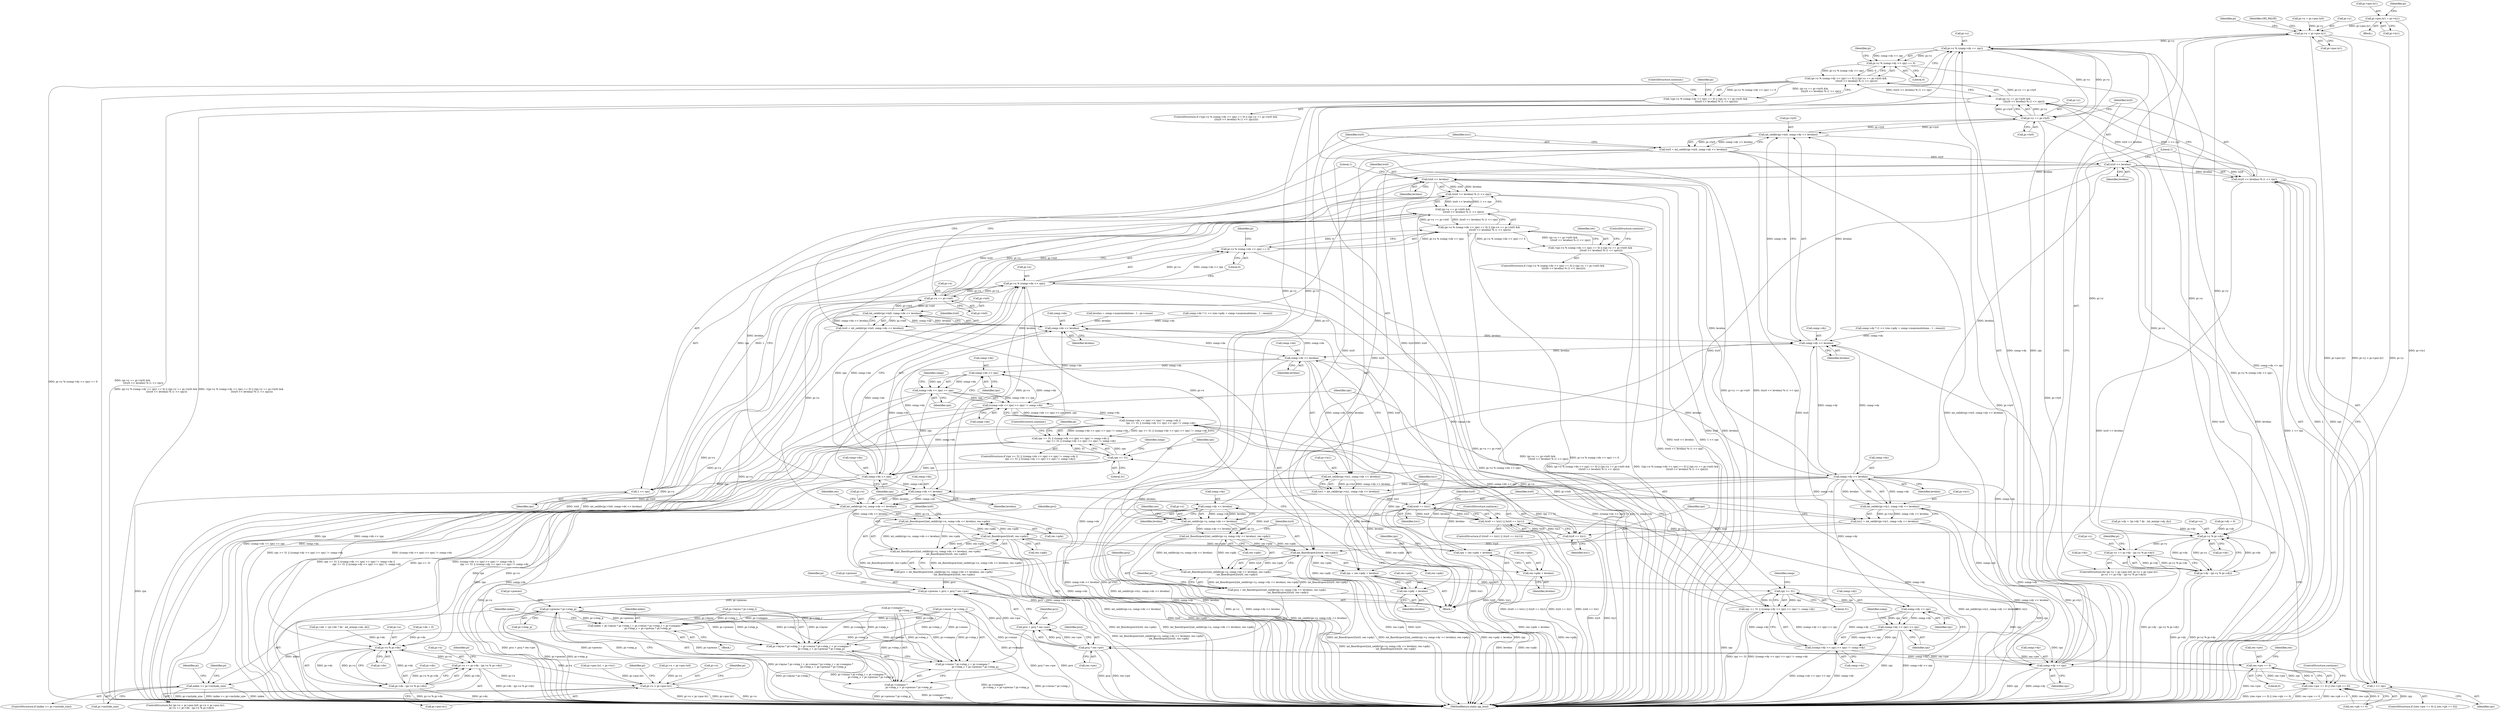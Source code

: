 digraph "0_openjpeg_c277159986c80142180fbe5efb256bbf3bdf3edc_1@pointer" {
"1000287" [label="(Call,pi->poc.ty1 = pi->ty1)"];
"1000315" [label="(Call,pi->y < pi->poc.ty1)"];
"1000332" [label="(Call,pi->y % pi->dy)"];
"1000324" [label="(Call,pi->y += pi->dy - (pi->y % pi->dy))"];
"1000328" [label="(Call,pi->dy - (pi->y % pi->dy))"];
"1000563" [label="(Call,pi->y % (comp->dy << rpy))"];
"1000562" [label="(Call,pi->y % (comp->dy << rpy) == 0)"];
"1000561" [label="(Call,(pi->y % (comp->dy << rpy) == 0) || ((pi->y == pi->ty0) &&\n                            ((try0 << levelno) % (1 << rpy))))"];
"1000560" [label="(Call,!((pi->y % (comp->dy << rpy) == 0) || ((pi->y == pi->ty0) &&\n                            ((try0 << levelno) % (1 << rpy)))))"];
"1000574" [label="(Call,pi->y == pi->ty0)"];
"1000480" [label="(Call,int_ceildiv(pi->ty0, comp->dy << levelno))"];
"1000478" [label="(Call,try0 = int_ceildiv(pi->ty0, comp->dy << levelno))"];
"1000582" [label="(Call,try0 << levelno)"];
"1000581" [label="(Call,(try0 << levelno) % (1 << rpy))"];
"1000573" [label="(Call,(pi->y == pi->ty0) &&\n                            ((try0 << levelno) % (1 << rpy)))"];
"1000613" [label="(Call,trx0 << levelno)"];
"1000612" [label="(Call,(trx0 << levelno) % (1 << rpx))"];
"1000604" [label="(Call,(pi->x == pi->tx0) &&\n                            ((trx0 << levelno) % (1 << rpx)))"];
"1000592" [label="(Call,(pi->x % (comp->dx << rpx) == 0) || ((pi->x == pi->tx0) &&\n                            ((trx0 << levelno) % (1 << rpx))))"];
"1000591" [label="(Call,!((pi->x % (comp->dx << rpx) == 0) || ((pi->x == pi->tx0) &&\n                            ((trx0 << levelno) % (1 << rpx)))))"];
"1000637" [label="(Call,trx0 == trx1)"];
"1000636" [label="(Call,(trx0 == trx1) || (try0 == try1))"];
"1000661" [label="(Call,int_floordivpow2(trx0, res->pdx))"];
"1000511" [label="(Call,rpx = res->pdx + levelno)"];
"1000527" [label="(Call,rpx >= 31)"];
"1000526" [label="(Call,rpx >= 31 || ((comp->dx << rpx) >> rpx) != comp->dx ||\n                            rpy >= 31 || ((comp->dy << rpy) >> rpy) != comp->dy)"];
"1000533" [label="(Call,comp->dx << rpx)"];
"1000532" [label="(Call,(comp->dx << rpx) >> rpx)"];
"1000531" [label="(Call,((comp->dx << rpx) >> rpx) != comp->dx)"];
"1000473" [label="(Call,comp->dx << levelno)"];
"1000469" [label="(Call,int_ceildiv(pi->tx0, comp->dx << levelno))"];
"1000467" [label="(Call,trx0 = int_ceildiv(pi->tx0, comp->dx << levelno))"];
"1000605" [label="(Call,pi->x == pi->tx0)"];
"1000367" [label="(Call,pi->x % pi->dx)"];
"1000359" [label="(Call,pi->x += pi->dx - (pi->x % pi->dx))"];
"1000350" [label="(Call,pi->x < pi->poc.tx1)"];
"1000594" [label="(Call,pi->x % (comp->dx << rpx))"];
"1000593" [label="(Call,pi->x % (comp->dx << rpx) == 0)"];
"1000649" [label="(Call,int_ceildiv(pi->x, comp->dx << levelno))"];
"1000648" [label="(Call,int_floordivpow2(int_ceildiv(pi->x, comp->dx << levelno), res->pdx))"];
"1000647" [label="(Call,int_floordivpow2(int_ceildiv(pi->x, comp->dx << levelno), res->pdx)\n                           - int_floordivpow2(trx0, res->pdx))"];
"1000645" [label="(Call,prci = int_floordivpow2(int_ceildiv(pi->x, comp->dx << levelno), res->pdx)\n                           - int_floordivpow2(trx0, res->pdx))"];
"1000687" [label="(Call,pi->precno = prci + prcj * res->pw)"];
"1000748" [label="(Call,pi->precno * pi->step_p)"];
"1000722" [label="(Call,index = pi->layno * pi->step_l + pi->resno * pi->step_r + pi->compno *\n                                 pi->step_c + pi->precno * pi->step_p)"];
"1000756" [label="(Call,index >= pi->include_size)"];
"1000724" [label="(Call,pi->layno * pi->step_l + pi->resno * pi->step_r + pi->compno *\n                                 pi->step_c + pi->precno * pi->step_p)"];
"1000732" [label="(Call,pi->resno * pi->step_r + pi->compno *\n                                 pi->step_c + pi->precno * pi->step_p)"];
"1000740" [label="(Call,pi->compno *\n                                 pi->step_c + pi->precno * pi->step_p)"];
"1000691" [label="(Call,prci + prcj * res->pw)"];
"1000363" [label="(Call,pi->dx - (pi->x % pi->dx))"];
"1000484" [label="(Call,comp->dy << levelno)"];
"1000495" [label="(Call,comp->dx << levelno)"];
"1000491" [label="(Call,int_ceildiv(pi->tx1, comp->dx << levelno))"];
"1000489" [label="(Call,trx1 = int_ceildiv(pi->tx1, comp->dx << levelno))"];
"1000506" [label="(Call,comp->dy << levelno)"];
"1000502" [label="(Call,int_ceildiv(pi->ty1, comp->dy << levelno))"];
"1000500" [label="(Call,try1 = int_ceildiv(pi->ty1, comp->dy << levelno))"];
"1000640" [label="(Call,try0 == try1)"];
"1000682" [label="(Call,int_floordivpow2(try0, res->pdy))"];
"1000518" [label="(Call,rpy = res->pdy + levelno)"];
"1000543" [label="(Call,rpy >= 31)"];
"1000542" [label="(Call,rpy >= 31 || ((comp->dy << rpy) >> rpy) != comp->dy)"];
"1000530" [label="(Call,((comp->dx << rpx) >> rpx) != comp->dx ||\n                            rpy >= 31 || ((comp->dy << rpy) >> rpy) != comp->dy)"];
"1000548" [label="(Call,comp->dy << rpy)"];
"1000547" [label="(Call,(comp->dy << rpy) >> rpy)"];
"1000546" [label="(Call,((comp->dy << rpy) >> rpy) != comp->dy)"];
"1000567" [label="(Call,comp->dy << rpy)"];
"1000585" [label="(Call,1 << rpy)"];
"1000674" [label="(Call,comp->dy << levelno)"];
"1000670" [label="(Call,int_ceildiv(pi->y, comp->dy << levelno))"];
"1000669" [label="(Call,int_floordivpow2(int_ceildiv(pi->y, comp->dy << levelno), res->pdy))"];
"1000668" [label="(Call,int_floordivpow2(int_ceildiv(pi->y, comp->dy << levelno), res->pdy)\n                           - int_floordivpow2(try0, res->pdy))"];
"1000666" [label="(Call,prcj = int_floordivpow2(int_ceildiv(pi->y, comp->dy << levelno), res->pdy)\n                           - int_floordivpow2(try0, res->pdy))"];
"1000693" [label="(Call,prcj * res->pw)"];
"1000623" [label="(Call,res->pw == 0)"];
"1000622" [label="(Call,(res->pw == 0) || (res->ph == 0))"];
"1000520" [label="(Call,res->pdy + levelno)"];
"1000513" [label="(Call,res->pdx + levelno)"];
"1000653" [label="(Call,comp->dx << levelno)"];
"1000598" [label="(Call,comp->dx << rpx)"];
"1000616" [label="(Call,1 << rpx)"];
"1000490" [label="(Identifier,trx1)"];
"1000648" [label="(Call,int_floordivpow2(int_ceildiv(pi->x, comp->dx << levelno), res->pdx))"];
"1000506" [label="(Call,comp->dy << levelno)"];
"1000143" [label="(Call,pi->dx = 0)"];
"1000625" [label="(Identifier,res)"];
"1000350" [label="(Call,pi->x < pi->poc.tx1)"];
"1000755" [label="(ControlStructure,if (index >= pi->include_size))"];
"1000491" [label="(Call,int_ceildiv(pi->tx1, comp->dx << levelno))"];
"1000587" [label="(Identifier,rpy)"];
"1000305" [label="(ControlStructure,for (pi->y = pi->poc.ty0; pi->y < pi->poc.ty1;\n            pi->y += pi->dy - (pi->y % pi->dy)))"];
"1000507" [label="(Call,comp->dy)"];
"1000623" [label="(Call,res->pw == 0)"];
"1000642" [label="(Identifier,try1)"];
"1000603" [label="(Literal,0)"];
"1000670" [label="(Call,int_ceildiv(pi->y, comp->dy << levelno))"];
"1000613" [label="(Call,trx0 << levelno)"];
"1000576" [label="(Identifier,pi)"];
"1000233" [label="(Call,pi->dx = !pi->dx ? dx : int_min(pi->dx, dx))"];
"1000692" [label="(Identifier,prci)"];
"1000552" [label="(Identifier,rpy)"];
"1000542" [label="(Call,rpy >= 31 || ((comp->dy << rpy) >> rpy) != comp->dy)"];
"1000589" [label="(ControlStructure,continue;)"];
"1000787" [label="(MethodReturn,static opj_bool)"];
"1000368" [label="(Call,pi->x)"];
"1000532" [label="(Call,(comp->dx << rpx) >> rpx)"];
"1000752" [label="(Call,pi->step_p)"];
"1000527" [label="(Call,rpx >= 31)"];
"1000585" [label="(Call,1 << rpy)"];
"1000514" [label="(Call,res->pdx)"];
"1000620" [label="(ControlStructure,continue;)"];
"1000473" [label="(Call,comp->dx << levelno)"];
"1000680" [label="(Identifier,res)"];
"1000511" [label="(Call,rpx = res->pdx + levelno)"];
"1000571" [label="(Identifier,rpy)"];
"1000763" [label="(Identifier,pi)"];
"1000612" [label="(Call,(trx0 << levelno) % (1 << rpx))"];
"1000197" [label="(Call,comp->dx * (1 << (res->pdx + comp->numresolutions - 1 - resno)))"];
"1000567" [label="(Call,comp->dy << rpy)"];
"1000538" [label="(Identifier,rpx)"];
"1000500" [label="(Call,try1 = int_ceildiv(pi->ty1, comp->dy << levelno))"];
"1000636" [label="(Call,(trx0 == trx1) || (try0 == try1))"];
"1000678" [label="(Identifier,levelno)"];
"1000531" [label="(Call,((comp->dx << rpx) >> rpx) != comp->dx)"];
"1000481" [label="(Call,pi->ty0)"];
"1000689" [label="(Identifier,pi)"];
"1000336" [label="(Call,pi->dy)"];
"1000288" [label="(Call,pi->poc.ty1)"];
"1000495" [label="(Call,comp->dx << levelno)"];
"1000343" [label="(Identifier,pi)"];
"1000351" [label="(Call,pi->x)"];
"1000663" [label="(Call,res->pdx)"];
"1000604" [label="(Call,(pi->x == pi->tx0) &&\n                            ((trx0 << levelno) % (1 << rpx)))"];
"1000683" [label="(Identifier,try0)"];
"1000688" [label="(Call,pi->precno)"];
"1000659" [label="(Identifier,res)"];
"1000325" [label="(Call,pi->y)"];
"1000622" [label="(Call,(res->pw == 0) || (res->ph == 0))"];
"1000326" [label="(Identifier,pi)"];
"1000296" [label="(Call,pi->poc.tx1 = pi->tx1)"];
"1000543" [label="(Call,rpy >= 31)"];
"1000724" [label="(Call,pi->layno * pi->step_l + pi->resno * pi->step_r + pi->compno *\n                                 pi->step_c + pi->precno * pi->step_p)"];
"1000545" [label="(Literal,31)"];
"1000695" [label="(Call,res->pw)"];
"1000333" [label="(Call,pi->y)"];
"1000617" [label="(Literal,1)"];
"1000771" [label="(Identifier,pi)"];
"1000548" [label="(Call,comp->dy << rpy)"];
"1000640" [label="(Call,try0 == try1)"];
"1000646" [label="(Identifier,prci)"];
"1000586" [label="(Literal,1)"];
"1000559" [label="(ControlStructure,if (!((pi->y % (comp->dy << rpy) == 0) || ((pi->y == pi->ty0) &&\n                            ((try0 << levelno) % (1 << rpy))))))"];
"1000662" [label="(Identifier,trx0)"];
"1000534" [label="(Call,comp->dx)"];
"1000360" [label="(Call,pi->x)"];
"1000740" [label="(Call,pi->compno *\n                                 pi->step_c + pi->precno * pi->step_p)"];
"1000364" [label="(Call,pi->dx)"];
"1000614" [label="(Identifier,trx0)"];
"1000488" [label="(Identifier,levelno)"];
"1000524" [label="(Identifier,levelno)"];
"1000584" [label="(Identifier,levelno)"];
"1000521" [label="(Call,res->pdy)"];
"1000621" [label="(ControlStructure,if ((res->pw == 0) || (res->ph == 0)))"];
"1000653" [label="(Call,comp->dx << levelno)"];
"1000555" [label="(Identifier,comp)"];
"1000352" [label="(Identifier,pi)"];
"1000560" [label="(Call,!((pi->y % (comp->dy << rpy) == 0) || ((pi->y == pi->ty0) &&\n                            ((try0 << levelno) % (1 << rpy)))))"];
"1000340" [label="(ControlStructure,for (pi->x = pi->poc.tx0; pi->x < pi->poc.tx1;\n                pi->x += pi->dx - (pi->x % pi->dx)))"];
"1000317" [label="(Identifier,pi)"];
"1000649" [label="(Call,int_ceildiv(pi->x, comp->dx << levelno))"];
"1000575" [label="(Call,pi->y)"];
"1000582" [label="(Call,try0 << levelno)"];
"1000572" [label="(Literal,0)"];
"1000732" [label="(Call,pi->resno * pi->step_r + pi->compno *\n                                 pi->step_c + pi->precno * pi->step_p)"];
"1000624" [label="(Call,res->pw)"];
"1000609" [label="(Call,pi->tx0)"];
"1000668" [label="(Call,int_floordivpow2(int_ceildiv(pi->y, comp->dy << levelno), res->pdy)\n                           - int_floordivpow2(try0, res->pdy))"];
"1000533" [label="(Call,comp->dx << rpx)"];
"1000661" [label="(Call,int_floordivpow2(trx0, res->pdx))"];
"1000647" [label="(Call,int_floordivpow2(int_ceildiv(pi->x, comp->dx << levelno), res->pdx)\n                           - int_floordivpow2(trx0, res->pdx))"];
"1000553" [label="(Identifier,rpy)"];
"1000539" [label="(Call,comp->dx)"];
"1000722" [label="(Call,index = pi->layno * pi->step_l + pi->resno * pi->step_r + pi->compno *\n                                 pi->step_c + pi->precno * pi->step_p)"];
"1000684" [label="(Call,res->pdy)"];
"1000332" [label="(Call,pi->y % pi->dy)"];
"1000550" [label="(Identifier,comp)"];
"1000513" [label="(Call,res->pdx + levelno)"];
"1000546" [label="(Call,((comp->dy << rpy) >> rpy) != comp->dy)"];
"1000324" [label="(Call,pi->y += pi->dy - (pi->y % pi->dy))"];
"1000590" [label="(ControlStructure,if (!((pi->x % (comp->dx << rpx) == 0) || ((pi->x == pi->tx0) &&\n                            ((trx0 << levelno) % (1 << rpx))))))"];
"1000501" [label="(Identifier,try1)"];
"1000679" [label="(Call,res->pdy)"];
"1000148" [label="(Call,pi->dy = 0)"];
"1000502" [label="(Call,int_ceildiv(pi->ty1, comp->dy << levelno))"];
"1000691" [label="(Call,prci + prcj * res->pw)"];
"1000547" [label="(Call,(comp->dy << rpy) >> rpy)"];
"1000674" [label="(Call,comp->dy << levelno)"];
"1000682" [label="(Call,int_floordivpow2(try0, res->pdy))"];
"1000733" [label="(Call,pi->resno * pi->step_r)"];
"1000499" [label="(Identifier,levelno)"];
"1000540" [label="(Identifier,comp)"];
"1000574" [label="(Call,pi->y == pi->ty0)"];
"1000371" [label="(Call,pi->dx)"];
"1000687" [label="(Call,pi->precno = prci + prcj * res->pw)"];
"1000479" [label="(Identifier,try0)"];
"1000599" [label="(Call,comp->dx)"];
"1000480" [label="(Call,int_ceildiv(pi->ty0, comp->dy << levelno))"];
"1000469" [label="(Call,int_ceildiv(pi->tx0, comp->dx << levelno))"];
"1000657" [label="(Identifier,levelno)"];
"1000518" [label="(Call,rpy = res->pdy + levelno)"];
"1000562" [label="(Call,pi->y % (comp->dy << rpy) == 0)"];
"1000530" [label="(Call,((comp->dx << rpx) >> rpx) != comp->dx ||\n                            rpy >= 31 || ((comp->dy << rpy) >> rpy) != comp->dy)"];
"1000758" [label="(Call,pi->include_size)"];
"1000492" [label="(Call,pi->tx1)"];
"1000669" [label="(Call,int_floordivpow2(int_ceildiv(pi->y, comp->dy << levelno), res->pdy))"];
"1000526" [label="(Call,rpx >= 31 || ((comp->dx << rpx) >> rpx) != comp->dx ||\n                            rpy >= 31 || ((comp->dy << rpy) >> rpy) != comp->dy)"];
"1000484" [label="(Call,comp->dy << levelno)"];
"1000786" [label="(Identifier,OPJ_FALSE)"];
"1000607" [label="(Identifier,pi)"];
"1000248" [label="(Call,pi->dy = !pi->dy ? dy : int_min(pi->dy, dy))"];
"1000701" [label="(Identifier,pi)"];
"1000378" [label="(Identifier,pi)"];
"1000474" [label="(Call,comp->dx)"];
"1000671" [label="(Call,pi->y)"];
"1000615" [label="(Identifier,levelno)"];
"1000554" [label="(Call,comp->dy)"];
"1000468" [label="(Identifier,trx0)"];
"1000519" [label="(Identifier,rpy)"];
"1000564" [label="(Call,pi->y)"];
"1000287" [label="(Call,pi->poc.ty1 = pi->ty1)"];
"1000436" [label="(Block,)"];
"1000602" [label="(Identifier,rpx)"];
"1000694" [label="(Identifier,prcj)"];
"1000594" [label="(Call,pi->x % (comp->dx << rpx))"];
"1000645" [label="(Call,prci = int_floordivpow2(int_ceildiv(pi->x, comp->dx << levelno), res->pdx)\n                           - int_floordivpow2(trx0, res->pdx))"];
"1000328" [label="(Call,pi->dy - (pi->y % pi->dy))"];
"1000667" [label="(Identifier,prcj)"];
"1000634" [label="(ControlStructure,continue;)"];
"1000573" [label="(Call,(pi->y == pi->ty0) &&\n                            ((try0 << levelno) % (1 << rpy)))"];
"1000467" [label="(Call,trx0 = int_ceildiv(pi->tx0, comp->dx << levelno))"];
"1000520" [label="(Call,res->pdy + levelno)"];
"1000456" [label="(Call,levelno = comp->numresolutions - 1 - pi->resno)"];
"1000583" [label="(Identifier,try0)"];
"1000293" [label="(Call,pi->ty1)"];
"1000544" [label="(Identifier,rpy)"];
"1000581" [label="(Call,(try0 << levelno) % (1 << rpy))"];
"1000341" [label="(Call,pi->x = pi->poc.tx0)"];
"1000644" [label="(ControlStructure,continue;)"];
"1000635" [label="(ControlStructure,if ((trx0 == trx1) || (try0 == try1)))"];
"1000605" [label="(Call,pi->x == pi->tx0)"];
"1000654" [label="(Call,comp->dx)"];
"1000528" [label="(Identifier,rpx)"];
"1000641" [label="(Identifier,try0)"];
"1000591" [label="(Call,!((pi->x % (comp->dx << rpx) == 0) || ((pi->x == pi->tx0) &&\n                            ((trx0 << levelno) % (1 << rpx)))))"];
"1000565" [label="(Identifier,pi)"];
"1000598" [label="(Call,comp->dx << rpx)"];
"1000741" [label="(Call,pi->compno *\n                                 pi->step_c)"];
"1000618" [label="(Identifier,rpx)"];
"1000630" [label="(Identifier,res)"];
"1000529" [label="(Literal,31)"];
"1000723" [label="(Identifier,index)"];
"1000512" [label="(Identifier,rpx)"];
"1000627" [label="(Literal,0)"];
"1000666" [label="(Call,prcj = int_floordivpow2(int_ceildiv(pi->y, comp->dy << levelno), res->pdy)\n                           - int_floordivpow2(try0, res->pdy))"];
"1000503" [label="(Call,pi->ty1)"];
"1000367" [label="(Call,pi->x % pi->dx)"];
"1000315" [label="(Call,pi->y < pi->poc.ty1)"];
"1000216" [label="(Call,comp->dy * (1 << (res->pdy + comp->numresolutions - 1 - resno)))"];
"1000558" [label="(ControlStructure,continue;)"];
"1000693" [label="(Call,prcj * res->pw)"];
"1000549" [label="(Call,comp->dy)"];
"1000616" [label="(Call,1 << rpx)"];
"1000606" [label="(Call,pi->x)"];
"1000596" [label="(Identifier,pi)"];
"1000637" [label="(Call,trx0 == trx1)"];
"1000595" [label="(Call,pi->x)"];
"1000675" [label="(Call,comp->dy)"];
"1000478" [label="(Call,try0 = int_ceildiv(pi->ty0, comp->dy << levelno))"];
"1000489" [label="(Call,trx1 = int_ceildiv(pi->tx1, comp->dx << levelno))"];
"1000537" [label="(Identifier,rpx)"];
"1000517" [label="(Identifier,levelno)"];
"1000319" [label="(Call,pi->poc.ty1)"];
"1000568" [label="(Call,comp->dy)"];
"1000363" [label="(Call,pi->dx - (pi->x % pi->dx))"];
"1000477" [label="(Identifier,levelno)"];
"1000485" [label="(Call,comp->dy)"];
"1000535" [label="(Identifier,comp)"];
"1000721" [label="(Block,)"];
"1000578" [label="(Call,pi->ty0)"];
"1000592" [label="(Call,(pi->x % (comp->dx << rpx) == 0) || ((pi->x == pi->tx0) &&\n                            ((trx0 << levelno) % (1 << rpx))))"];
"1000510" [label="(Identifier,levelno)"];
"1000749" [label="(Call,pi->precno)"];
"1000628" [label="(Call,res->ph == 0)"];
"1000496" [label="(Call,comp->dx)"];
"1000756" [label="(Call,index >= pi->include_size)"];
"1000299" [label="(Identifier,pi)"];
"1000470" [label="(Call,pi->tx0)"];
"1000561" [label="(Call,(pi->y % (comp->dy << rpy) == 0) || ((pi->y == pi->ty0) &&\n                            ((try0 << levelno) % (1 << rpy))))"];
"1000593" [label="(Call,pi->x % (comp->dx << rpx) == 0)"];
"1000563" [label="(Call,pi->y % (comp->dy << rpy))"];
"1000306" [label="(Call,pi->y = pi->poc.ty0)"];
"1000639" [label="(Identifier,trx1)"];
"1000650" [label="(Call,pi->x)"];
"1000725" [label="(Call,pi->layno * pi->step_l)"];
"1000329" [label="(Call,pi->dy)"];
"1000658" [label="(Call,res->pdx)"];
"1000638" [label="(Identifier,trx0)"];
"1000268" [label="(Block,)"];
"1000525" [label="(ControlStructure,if (rpx >= 31 || ((comp->dx << rpx) >> rpx) != comp->dx ||\n                            rpy >= 31 || ((comp->dy << rpy) >> rpy) != comp->dy))"];
"1000316" [label="(Call,pi->y)"];
"1000354" [label="(Call,pi->poc.tx1)"];
"1000757" [label="(Identifier,index)"];
"1000359" [label="(Call,pi->x += pi->dx - (pi->x % pi->dx))"];
"1000748" [label="(Call,pi->precno * pi->step_p)"];
"1000287" -> "1000268"  [label="AST: "];
"1000287" -> "1000293"  [label="CFG: "];
"1000288" -> "1000287"  [label="AST: "];
"1000293" -> "1000287"  [label="AST: "];
"1000299" -> "1000287"  [label="CFG: "];
"1000287" -> "1000787"  [label="DDG: pi->ty1"];
"1000287" -> "1000315"  [label="DDG: pi->poc.ty1"];
"1000315" -> "1000305"  [label="AST: "];
"1000315" -> "1000319"  [label="CFG: "];
"1000316" -> "1000315"  [label="AST: "];
"1000319" -> "1000315"  [label="AST: "];
"1000343" -> "1000315"  [label="CFG: "];
"1000786" -> "1000315"  [label="CFG: "];
"1000315" -> "1000787"  [label="DDG: pi->y < pi->poc.ty1"];
"1000315" -> "1000787"  [label="DDG: pi->y"];
"1000315" -> "1000787"  [label="DDG: pi->poc.ty1"];
"1000306" -> "1000315"  [label="DDG: pi->y"];
"1000324" -> "1000315"  [label="DDG: pi->y"];
"1000315" -> "1000332"  [label="DDG: pi->y"];
"1000315" -> "1000563"  [label="DDG: pi->y"];
"1000332" -> "1000328"  [label="AST: "];
"1000332" -> "1000336"  [label="CFG: "];
"1000333" -> "1000332"  [label="AST: "];
"1000336" -> "1000332"  [label="AST: "];
"1000328" -> "1000332"  [label="CFG: "];
"1000332" -> "1000324"  [label="DDG: pi->y"];
"1000332" -> "1000328"  [label="DDG: pi->dy"];
"1000332" -> "1000328"  [label="DDG: pi->y"];
"1000574" -> "1000332"  [label="DDG: pi->y"];
"1000670" -> "1000332"  [label="DDG: pi->y"];
"1000563" -> "1000332"  [label="DDG: pi->y"];
"1000148" -> "1000332"  [label="DDG: pi->dy"];
"1000328" -> "1000332"  [label="DDG: pi->dy"];
"1000248" -> "1000332"  [label="DDG: pi->dy"];
"1000324" -> "1000305"  [label="AST: "];
"1000324" -> "1000328"  [label="CFG: "];
"1000325" -> "1000324"  [label="AST: "];
"1000328" -> "1000324"  [label="AST: "];
"1000317" -> "1000324"  [label="CFG: "];
"1000324" -> "1000787"  [label="DDG: pi->dy - (pi->y % pi->dy)"];
"1000328" -> "1000324"  [label="DDG: pi->dy"];
"1000328" -> "1000324"  [label="DDG: pi->y % pi->dy"];
"1000329" -> "1000328"  [label="AST: "];
"1000328" -> "1000787"  [label="DDG: pi->y % pi->dy"];
"1000328" -> "1000787"  [label="DDG: pi->dy"];
"1000563" -> "1000562"  [label="AST: "];
"1000563" -> "1000567"  [label="CFG: "];
"1000564" -> "1000563"  [label="AST: "];
"1000567" -> "1000563"  [label="AST: "];
"1000572" -> "1000563"  [label="CFG: "];
"1000563" -> "1000787"  [label="DDG: comp->dy << rpy"];
"1000563" -> "1000562"  [label="DDG: pi->y"];
"1000563" -> "1000562"  [label="DDG: comp->dy << rpy"];
"1000574" -> "1000563"  [label="DDG: pi->y"];
"1000670" -> "1000563"  [label="DDG: pi->y"];
"1000567" -> "1000563"  [label="DDG: comp->dy"];
"1000567" -> "1000563"  [label="DDG: rpy"];
"1000563" -> "1000574"  [label="DDG: pi->y"];
"1000563" -> "1000670"  [label="DDG: pi->y"];
"1000562" -> "1000561"  [label="AST: "];
"1000562" -> "1000572"  [label="CFG: "];
"1000572" -> "1000562"  [label="AST: "];
"1000576" -> "1000562"  [label="CFG: "];
"1000561" -> "1000562"  [label="CFG: "];
"1000562" -> "1000787"  [label="DDG: pi->y % (comp->dy << rpy)"];
"1000562" -> "1000561"  [label="DDG: pi->y % (comp->dy << rpy)"];
"1000562" -> "1000561"  [label="DDG: 0"];
"1000561" -> "1000560"  [label="AST: "];
"1000561" -> "1000573"  [label="CFG: "];
"1000573" -> "1000561"  [label="AST: "];
"1000560" -> "1000561"  [label="CFG: "];
"1000561" -> "1000787"  [label="DDG: pi->y % (comp->dy << rpy) == 0"];
"1000561" -> "1000787"  [label="DDG: (pi->y == pi->ty0) &&\n                            ((try0 << levelno) % (1 << rpy))"];
"1000561" -> "1000560"  [label="DDG: pi->y % (comp->dy << rpy) == 0"];
"1000561" -> "1000560"  [label="DDG: (pi->y == pi->ty0) &&\n                            ((try0 << levelno) % (1 << rpy))"];
"1000573" -> "1000561"  [label="DDG: pi->y == pi->ty0"];
"1000573" -> "1000561"  [label="DDG: (try0 << levelno) % (1 << rpy)"];
"1000560" -> "1000559"  [label="AST: "];
"1000589" -> "1000560"  [label="CFG: "];
"1000596" -> "1000560"  [label="CFG: "];
"1000560" -> "1000787"  [label="DDG: !((pi->y % (comp->dy << rpy) == 0) || ((pi->y == pi->ty0) &&\n                            ((try0 << levelno) % (1 << rpy))))"];
"1000560" -> "1000787"  [label="DDG: (pi->y % (comp->dy << rpy) == 0) || ((pi->y == pi->ty0) &&\n                            ((try0 << levelno) % (1 << rpy)))"];
"1000574" -> "1000573"  [label="AST: "];
"1000574" -> "1000578"  [label="CFG: "];
"1000575" -> "1000574"  [label="AST: "];
"1000578" -> "1000574"  [label="AST: "];
"1000583" -> "1000574"  [label="CFG: "];
"1000573" -> "1000574"  [label="CFG: "];
"1000574" -> "1000787"  [label="DDG: pi->ty0"];
"1000574" -> "1000480"  [label="DDG: pi->ty0"];
"1000574" -> "1000573"  [label="DDG: pi->y"];
"1000574" -> "1000573"  [label="DDG: pi->ty0"];
"1000480" -> "1000574"  [label="DDG: pi->ty0"];
"1000574" -> "1000670"  [label="DDG: pi->y"];
"1000480" -> "1000478"  [label="AST: "];
"1000480" -> "1000484"  [label="CFG: "];
"1000481" -> "1000480"  [label="AST: "];
"1000484" -> "1000480"  [label="AST: "];
"1000478" -> "1000480"  [label="CFG: "];
"1000480" -> "1000787"  [label="DDG: pi->ty0"];
"1000480" -> "1000478"  [label="DDG: pi->ty0"];
"1000480" -> "1000478"  [label="DDG: comp->dy << levelno"];
"1000484" -> "1000480"  [label="DDG: comp->dy"];
"1000484" -> "1000480"  [label="DDG: levelno"];
"1000478" -> "1000436"  [label="AST: "];
"1000479" -> "1000478"  [label="AST: "];
"1000490" -> "1000478"  [label="CFG: "];
"1000478" -> "1000787"  [label="DDG: try0"];
"1000478" -> "1000787"  [label="DDG: int_ceildiv(pi->ty0, comp->dy << levelno)"];
"1000478" -> "1000582"  [label="DDG: try0"];
"1000478" -> "1000640"  [label="DDG: try0"];
"1000478" -> "1000682"  [label="DDG: try0"];
"1000582" -> "1000581"  [label="AST: "];
"1000582" -> "1000584"  [label="CFG: "];
"1000583" -> "1000582"  [label="AST: "];
"1000584" -> "1000582"  [label="AST: "];
"1000586" -> "1000582"  [label="CFG: "];
"1000582" -> "1000787"  [label="DDG: try0"];
"1000582" -> "1000787"  [label="DDG: levelno"];
"1000582" -> "1000581"  [label="DDG: try0"];
"1000582" -> "1000581"  [label="DDG: levelno"];
"1000506" -> "1000582"  [label="DDG: levelno"];
"1000582" -> "1000613"  [label="DDG: levelno"];
"1000582" -> "1000640"  [label="DDG: try0"];
"1000582" -> "1000653"  [label="DDG: levelno"];
"1000582" -> "1000682"  [label="DDG: try0"];
"1000581" -> "1000573"  [label="AST: "];
"1000581" -> "1000585"  [label="CFG: "];
"1000585" -> "1000581"  [label="AST: "];
"1000573" -> "1000581"  [label="CFG: "];
"1000581" -> "1000787"  [label="DDG: try0 << levelno"];
"1000581" -> "1000787"  [label="DDG: 1 << rpy"];
"1000581" -> "1000573"  [label="DDG: try0 << levelno"];
"1000581" -> "1000573"  [label="DDG: 1 << rpy"];
"1000585" -> "1000581"  [label="DDG: 1"];
"1000585" -> "1000581"  [label="DDG: rpy"];
"1000573" -> "1000787"  [label="DDG: pi->y == pi->ty0"];
"1000573" -> "1000787"  [label="DDG: (try0 << levelno) % (1 << rpy)"];
"1000613" -> "1000612"  [label="AST: "];
"1000613" -> "1000615"  [label="CFG: "];
"1000614" -> "1000613"  [label="AST: "];
"1000615" -> "1000613"  [label="AST: "];
"1000617" -> "1000613"  [label="CFG: "];
"1000613" -> "1000787"  [label="DDG: trx0"];
"1000613" -> "1000787"  [label="DDG: levelno"];
"1000613" -> "1000612"  [label="DDG: trx0"];
"1000613" -> "1000612"  [label="DDG: levelno"];
"1000467" -> "1000613"  [label="DDG: trx0"];
"1000506" -> "1000613"  [label="DDG: levelno"];
"1000613" -> "1000637"  [label="DDG: trx0"];
"1000613" -> "1000653"  [label="DDG: levelno"];
"1000612" -> "1000604"  [label="AST: "];
"1000612" -> "1000616"  [label="CFG: "];
"1000616" -> "1000612"  [label="AST: "];
"1000604" -> "1000612"  [label="CFG: "];
"1000612" -> "1000787"  [label="DDG: trx0 << levelno"];
"1000612" -> "1000787"  [label="DDG: 1 << rpx"];
"1000612" -> "1000604"  [label="DDG: trx0 << levelno"];
"1000612" -> "1000604"  [label="DDG: 1 << rpx"];
"1000616" -> "1000612"  [label="DDG: 1"];
"1000616" -> "1000612"  [label="DDG: rpx"];
"1000604" -> "1000592"  [label="AST: "];
"1000604" -> "1000605"  [label="CFG: "];
"1000605" -> "1000604"  [label="AST: "];
"1000592" -> "1000604"  [label="CFG: "];
"1000604" -> "1000787"  [label="DDG: pi->x == pi->tx0"];
"1000604" -> "1000787"  [label="DDG: (trx0 << levelno) % (1 << rpx)"];
"1000604" -> "1000592"  [label="DDG: pi->x == pi->tx0"];
"1000604" -> "1000592"  [label="DDG: (trx0 << levelno) % (1 << rpx)"];
"1000605" -> "1000604"  [label="DDG: pi->x"];
"1000605" -> "1000604"  [label="DDG: pi->tx0"];
"1000592" -> "1000591"  [label="AST: "];
"1000592" -> "1000593"  [label="CFG: "];
"1000593" -> "1000592"  [label="AST: "];
"1000591" -> "1000592"  [label="CFG: "];
"1000592" -> "1000787"  [label="DDG: (pi->x == pi->tx0) &&\n                            ((trx0 << levelno) % (1 << rpx))"];
"1000592" -> "1000787"  [label="DDG: pi->x % (comp->dx << rpx) == 0"];
"1000592" -> "1000591"  [label="DDG: pi->x % (comp->dx << rpx) == 0"];
"1000592" -> "1000591"  [label="DDG: (pi->x == pi->tx0) &&\n                            ((trx0 << levelno) % (1 << rpx))"];
"1000593" -> "1000592"  [label="DDG: pi->x % (comp->dx << rpx)"];
"1000593" -> "1000592"  [label="DDG: 0"];
"1000591" -> "1000590"  [label="AST: "];
"1000620" -> "1000591"  [label="CFG: "];
"1000625" -> "1000591"  [label="CFG: "];
"1000591" -> "1000787"  [label="DDG: (pi->x % (comp->dx << rpx) == 0) || ((pi->x == pi->tx0) &&\n                            ((trx0 << levelno) % (1 << rpx)))"];
"1000591" -> "1000787"  [label="DDG: !((pi->x % (comp->dx << rpx) == 0) || ((pi->x == pi->tx0) &&\n                            ((trx0 << levelno) % (1 << rpx))))"];
"1000637" -> "1000636"  [label="AST: "];
"1000637" -> "1000639"  [label="CFG: "];
"1000638" -> "1000637"  [label="AST: "];
"1000639" -> "1000637"  [label="AST: "];
"1000641" -> "1000637"  [label="CFG: "];
"1000636" -> "1000637"  [label="CFG: "];
"1000637" -> "1000787"  [label="DDG: trx0"];
"1000637" -> "1000787"  [label="DDG: trx1"];
"1000637" -> "1000636"  [label="DDG: trx0"];
"1000637" -> "1000636"  [label="DDG: trx1"];
"1000467" -> "1000637"  [label="DDG: trx0"];
"1000489" -> "1000637"  [label="DDG: trx1"];
"1000637" -> "1000661"  [label="DDG: trx0"];
"1000636" -> "1000635"  [label="AST: "];
"1000636" -> "1000640"  [label="CFG: "];
"1000640" -> "1000636"  [label="AST: "];
"1000644" -> "1000636"  [label="CFG: "];
"1000646" -> "1000636"  [label="CFG: "];
"1000636" -> "1000787"  [label="DDG: try0 == try1"];
"1000636" -> "1000787"  [label="DDG: trx0 == trx1"];
"1000636" -> "1000787"  [label="DDG: (trx0 == trx1) || (try0 == try1)"];
"1000640" -> "1000636"  [label="DDG: try0"];
"1000640" -> "1000636"  [label="DDG: try1"];
"1000661" -> "1000647"  [label="AST: "];
"1000661" -> "1000663"  [label="CFG: "];
"1000662" -> "1000661"  [label="AST: "];
"1000663" -> "1000661"  [label="AST: "];
"1000647" -> "1000661"  [label="CFG: "];
"1000661" -> "1000787"  [label="DDG: res->pdx"];
"1000661" -> "1000787"  [label="DDG: trx0"];
"1000661" -> "1000511"  [label="DDG: res->pdx"];
"1000661" -> "1000513"  [label="DDG: res->pdx"];
"1000661" -> "1000648"  [label="DDG: res->pdx"];
"1000661" -> "1000647"  [label="DDG: trx0"];
"1000661" -> "1000647"  [label="DDG: res->pdx"];
"1000648" -> "1000661"  [label="DDG: res->pdx"];
"1000511" -> "1000436"  [label="AST: "];
"1000511" -> "1000513"  [label="CFG: "];
"1000512" -> "1000511"  [label="AST: "];
"1000513" -> "1000511"  [label="AST: "];
"1000519" -> "1000511"  [label="CFG: "];
"1000511" -> "1000787"  [label="DDG: res->pdx + levelno"];
"1000506" -> "1000511"  [label="DDG: levelno"];
"1000511" -> "1000527"  [label="DDG: rpx"];
"1000527" -> "1000526"  [label="AST: "];
"1000527" -> "1000529"  [label="CFG: "];
"1000528" -> "1000527"  [label="AST: "];
"1000529" -> "1000527"  [label="AST: "];
"1000535" -> "1000527"  [label="CFG: "];
"1000526" -> "1000527"  [label="CFG: "];
"1000527" -> "1000787"  [label="DDG: rpx"];
"1000527" -> "1000526"  [label="DDG: rpx"];
"1000527" -> "1000526"  [label="DDG: 31"];
"1000527" -> "1000533"  [label="DDG: rpx"];
"1000527" -> "1000598"  [label="DDG: rpx"];
"1000526" -> "1000525"  [label="AST: "];
"1000526" -> "1000530"  [label="CFG: "];
"1000530" -> "1000526"  [label="AST: "];
"1000558" -> "1000526"  [label="CFG: "];
"1000565" -> "1000526"  [label="CFG: "];
"1000526" -> "1000787"  [label="DDG: ((comp->dx << rpx) >> rpx) != comp->dx ||\n                            rpy >= 31 || ((comp->dy << rpy) >> rpy) != comp->dy"];
"1000526" -> "1000787"  [label="DDG: rpx >= 31 || ((comp->dx << rpx) >> rpx) != comp->dx ||\n                            rpy >= 31 || ((comp->dy << rpy) >> rpy) != comp->dy"];
"1000526" -> "1000787"  [label="DDG: rpx >= 31"];
"1000530" -> "1000526"  [label="DDG: ((comp->dx << rpx) >> rpx) != comp->dx"];
"1000530" -> "1000526"  [label="DDG: rpy >= 31 || ((comp->dy << rpy) >> rpy) != comp->dy"];
"1000533" -> "1000532"  [label="AST: "];
"1000533" -> "1000537"  [label="CFG: "];
"1000534" -> "1000533"  [label="AST: "];
"1000537" -> "1000533"  [label="AST: "];
"1000538" -> "1000533"  [label="CFG: "];
"1000533" -> "1000532"  [label="DDG: comp->dx"];
"1000533" -> "1000532"  [label="DDG: rpx"];
"1000495" -> "1000533"  [label="DDG: comp->dx"];
"1000533" -> "1000531"  [label="DDG: comp->dx"];
"1000532" -> "1000531"  [label="AST: "];
"1000532" -> "1000538"  [label="CFG: "];
"1000538" -> "1000532"  [label="AST: "];
"1000540" -> "1000532"  [label="CFG: "];
"1000532" -> "1000787"  [label="DDG: comp->dx << rpx"];
"1000532" -> "1000787"  [label="DDG: rpx"];
"1000532" -> "1000531"  [label="DDG: comp->dx << rpx"];
"1000532" -> "1000531"  [label="DDG: rpx"];
"1000532" -> "1000598"  [label="DDG: rpx"];
"1000531" -> "1000530"  [label="AST: "];
"1000531" -> "1000539"  [label="CFG: "];
"1000539" -> "1000531"  [label="AST: "];
"1000544" -> "1000531"  [label="CFG: "];
"1000530" -> "1000531"  [label="CFG: "];
"1000531" -> "1000787"  [label="DDG: comp->dx"];
"1000531" -> "1000787"  [label="DDG: (comp->dx << rpx) >> rpx"];
"1000531" -> "1000473"  [label="DDG: comp->dx"];
"1000531" -> "1000530"  [label="DDG: (comp->dx << rpx) >> rpx"];
"1000531" -> "1000530"  [label="DDG: comp->dx"];
"1000531" -> "1000598"  [label="DDG: comp->dx"];
"1000473" -> "1000469"  [label="AST: "];
"1000473" -> "1000477"  [label="CFG: "];
"1000474" -> "1000473"  [label="AST: "];
"1000477" -> "1000473"  [label="AST: "];
"1000469" -> "1000473"  [label="CFG: "];
"1000473" -> "1000469"  [label="DDG: comp->dx"];
"1000473" -> "1000469"  [label="DDG: levelno"];
"1000598" -> "1000473"  [label="DDG: comp->dx"];
"1000495" -> "1000473"  [label="DDG: comp->dx"];
"1000653" -> "1000473"  [label="DDG: comp->dx"];
"1000197" -> "1000473"  [label="DDG: comp->dx"];
"1000456" -> "1000473"  [label="DDG: levelno"];
"1000473" -> "1000484"  [label="DDG: levelno"];
"1000473" -> "1000495"  [label="DDG: comp->dx"];
"1000469" -> "1000467"  [label="AST: "];
"1000470" -> "1000469"  [label="AST: "];
"1000467" -> "1000469"  [label="CFG: "];
"1000469" -> "1000787"  [label="DDG: pi->tx0"];
"1000469" -> "1000467"  [label="DDG: pi->tx0"];
"1000469" -> "1000467"  [label="DDG: comp->dx << levelno"];
"1000605" -> "1000469"  [label="DDG: pi->tx0"];
"1000469" -> "1000605"  [label="DDG: pi->tx0"];
"1000467" -> "1000436"  [label="AST: "];
"1000468" -> "1000467"  [label="AST: "];
"1000479" -> "1000467"  [label="CFG: "];
"1000467" -> "1000787"  [label="DDG: trx0"];
"1000467" -> "1000787"  [label="DDG: int_ceildiv(pi->tx0, comp->dx << levelno)"];
"1000605" -> "1000609"  [label="CFG: "];
"1000606" -> "1000605"  [label="AST: "];
"1000609" -> "1000605"  [label="AST: "];
"1000614" -> "1000605"  [label="CFG: "];
"1000605" -> "1000787"  [label="DDG: pi->tx0"];
"1000605" -> "1000787"  [label="DDG: pi->x"];
"1000605" -> "1000367"  [label="DDG: pi->x"];
"1000605" -> "1000594"  [label="DDG: pi->x"];
"1000594" -> "1000605"  [label="DDG: pi->x"];
"1000605" -> "1000649"  [label="DDG: pi->x"];
"1000367" -> "1000363"  [label="AST: "];
"1000367" -> "1000371"  [label="CFG: "];
"1000368" -> "1000367"  [label="AST: "];
"1000371" -> "1000367"  [label="AST: "];
"1000363" -> "1000367"  [label="CFG: "];
"1000367" -> "1000359"  [label="DDG: pi->x"];
"1000367" -> "1000363"  [label="DDG: pi->dx"];
"1000367" -> "1000363"  [label="DDG: pi->x"];
"1000649" -> "1000367"  [label="DDG: pi->x"];
"1000350" -> "1000367"  [label="DDG: pi->x"];
"1000594" -> "1000367"  [label="DDG: pi->x"];
"1000363" -> "1000367"  [label="DDG: pi->dx"];
"1000143" -> "1000367"  [label="DDG: pi->dx"];
"1000233" -> "1000367"  [label="DDG: pi->dx"];
"1000359" -> "1000340"  [label="AST: "];
"1000359" -> "1000363"  [label="CFG: "];
"1000360" -> "1000359"  [label="AST: "];
"1000363" -> "1000359"  [label="AST: "];
"1000352" -> "1000359"  [label="CFG: "];
"1000359" -> "1000787"  [label="DDG: pi->dx - (pi->x % pi->dx)"];
"1000359" -> "1000350"  [label="DDG: pi->x"];
"1000363" -> "1000359"  [label="DDG: pi->dx"];
"1000363" -> "1000359"  [label="DDG: pi->x % pi->dx"];
"1000350" -> "1000340"  [label="AST: "];
"1000350" -> "1000354"  [label="CFG: "];
"1000351" -> "1000350"  [label="AST: "];
"1000354" -> "1000350"  [label="AST: "];
"1000378" -> "1000350"  [label="CFG: "];
"1000326" -> "1000350"  [label="CFG: "];
"1000350" -> "1000787"  [label="DDG: pi->x"];
"1000350" -> "1000787"  [label="DDG: pi->x < pi->poc.tx1"];
"1000350" -> "1000787"  [label="DDG: pi->poc.tx1"];
"1000341" -> "1000350"  [label="DDG: pi->x"];
"1000296" -> "1000350"  [label="DDG: pi->poc.tx1"];
"1000350" -> "1000594"  [label="DDG: pi->x"];
"1000594" -> "1000593"  [label="AST: "];
"1000594" -> "1000598"  [label="CFG: "];
"1000595" -> "1000594"  [label="AST: "];
"1000598" -> "1000594"  [label="AST: "];
"1000603" -> "1000594"  [label="CFG: "];
"1000594" -> "1000787"  [label="DDG: comp->dx << rpx"];
"1000594" -> "1000787"  [label="DDG: pi->x"];
"1000594" -> "1000593"  [label="DDG: pi->x"];
"1000594" -> "1000593"  [label="DDG: comp->dx << rpx"];
"1000649" -> "1000594"  [label="DDG: pi->x"];
"1000598" -> "1000594"  [label="DDG: comp->dx"];
"1000598" -> "1000594"  [label="DDG: rpx"];
"1000594" -> "1000649"  [label="DDG: pi->x"];
"1000593" -> "1000603"  [label="CFG: "];
"1000603" -> "1000593"  [label="AST: "];
"1000607" -> "1000593"  [label="CFG: "];
"1000593" -> "1000787"  [label="DDG: pi->x % (comp->dx << rpx)"];
"1000649" -> "1000648"  [label="AST: "];
"1000649" -> "1000653"  [label="CFG: "];
"1000650" -> "1000649"  [label="AST: "];
"1000653" -> "1000649"  [label="AST: "];
"1000659" -> "1000649"  [label="CFG: "];
"1000649" -> "1000787"  [label="DDG: pi->x"];
"1000649" -> "1000787"  [label="DDG: comp->dx << levelno"];
"1000649" -> "1000648"  [label="DDG: pi->x"];
"1000649" -> "1000648"  [label="DDG: comp->dx << levelno"];
"1000653" -> "1000649"  [label="DDG: comp->dx"];
"1000653" -> "1000649"  [label="DDG: levelno"];
"1000648" -> "1000647"  [label="AST: "];
"1000648" -> "1000658"  [label="CFG: "];
"1000658" -> "1000648"  [label="AST: "];
"1000662" -> "1000648"  [label="CFG: "];
"1000648" -> "1000787"  [label="DDG: int_ceildiv(pi->x, comp->dx << levelno)"];
"1000648" -> "1000647"  [label="DDG: int_ceildiv(pi->x, comp->dx << levelno)"];
"1000648" -> "1000647"  [label="DDG: res->pdx"];
"1000647" -> "1000645"  [label="AST: "];
"1000645" -> "1000647"  [label="CFG: "];
"1000647" -> "1000787"  [label="DDG: int_floordivpow2(trx0, res->pdx)"];
"1000647" -> "1000787"  [label="DDG: int_floordivpow2(int_ceildiv(pi->x, comp->dx << levelno), res->pdx)"];
"1000647" -> "1000645"  [label="DDG: int_floordivpow2(int_ceildiv(pi->x, comp->dx << levelno), res->pdx)"];
"1000647" -> "1000645"  [label="DDG: int_floordivpow2(trx0, res->pdx)"];
"1000645" -> "1000436"  [label="AST: "];
"1000646" -> "1000645"  [label="AST: "];
"1000667" -> "1000645"  [label="CFG: "];
"1000645" -> "1000787"  [label="DDG: int_floordivpow2(int_ceildiv(pi->x, comp->dx << levelno), res->pdx)\n                           - int_floordivpow2(trx0, res->pdx)"];
"1000645" -> "1000687"  [label="DDG: prci"];
"1000645" -> "1000691"  [label="DDG: prci"];
"1000687" -> "1000436"  [label="AST: "];
"1000687" -> "1000691"  [label="CFG: "];
"1000688" -> "1000687"  [label="AST: "];
"1000691" -> "1000687"  [label="AST: "];
"1000701" -> "1000687"  [label="CFG: "];
"1000687" -> "1000787"  [label="DDG: pi->precno"];
"1000687" -> "1000787"  [label="DDG: prci + prcj * res->pw"];
"1000693" -> "1000687"  [label="DDG: prcj"];
"1000693" -> "1000687"  [label="DDG: res->pw"];
"1000687" -> "1000748"  [label="DDG: pi->precno"];
"1000748" -> "1000740"  [label="AST: "];
"1000748" -> "1000752"  [label="CFG: "];
"1000749" -> "1000748"  [label="AST: "];
"1000752" -> "1000748"  [label="AST: "];
"1000740" -> "1000748"  [label="CFG: "];
"1000748" -> "1000787"  [label="DDG: pi->precno"];
"1000748" -> "1000787"  [label="DDG: pi->step_p"];
"1000748" -> "1000722"  [label="DDG: pi->precno"];
"1000748" -> "1000722"  [label="DDG: pi->step_p"];
"1000748" -> "1000724"  [label="DDG: pi->precno"];
"1000748" -> "1000724"  [label="DDG: pi->step_p"];
"1000748" -> "1000732"  [label="DDG: pi->precno"];
"1000748" -> "1000732"  [label="DDG: pi->step_p"];
"1000748" -> "1000740"  [label="DDG: pi->precno"];
"1000748" -> "1000740"  [label="DDG: pi->step_p"];
"1000722" -> "1000721"  [label="AST: "];
"1000722" -> "1000724"  [label="CFG: "];
"1000723" -> "1000722"  [label="AST: "];
"1000724" -> "1000722"  [label="AST: "];
"1000757" -> "1000722"  [label="CFG: "];
"1000722" -> "1000787"  [label="DDG: pi->layno * pi->step_l + pi->resno * pi->step_r + pi->compno *\n                                 pi->step_c + pi->precno * pi->step_p"];
"1000725" -> "1000722"  [label="DDG: pi->layno"];
"1000725" -> "1000722"  [label="DDG: pi->step_l"];
"1000733" -> "1000722"  [label="DDG: pi->resno"];
"1000733" -> "1000722"  [label="DDG: pi->step_r"];
"1000741" -> "1000722"  [label="DDG: pi->compno"];
"1000741" -> "1000722"  [label="DDG: pi->step_c"];
"1000722" -> "1000756"  [label="DDG: index"];
"1000756" -> "1000755"  [label="AST: "];
"1000756" -> "1000758"  [label="CFG: "];
"1000757" -> "1000756"  [label="AST: "];
"1000758" -> "1000756"  [label="AST: "];
"1000763" -> "1000756"  [label="CFG: "];
"1000771" -> "1000756"  [label="CFG: "];
"1000756" -> "1000787"  [label="DDG: index"];
"1000756" -> "1000787"  [label="DDG: pi->include_size"];
"1000756" -> "1000787"  [label="DDG: index >= pi->include_size"];
"1000724" -> "1000732"  [label="CFG: "];
"1000725" -> "1000724"  [label="AST: "];
"1000732" -> "1000724"  [label="AST: "];
"1000724" -> "1000787"  [label="DDG: pi->layno * pi->step_l"];
"1000724" -> "1000787"  [label="DDG: pi->resno * pi->step_r + pi->compno *\n                                 pi->step_c + pi->precno * pi->step_p"];
"1000725" -> "1000724"  [label="DDG: pi->layno"];
"1000725" -> "1000724"  [label="DDG: pi->step_l"];
"1000733" -> "1000724"  [label="DDG: pi->resno"];
"1000733" -> "1000724"  [label="DDG: pi->step_r"];
"1000741" -> "1000724"  [label="DDG: pi->compno"];
"1000741" -> "1000724"  [label="DDG: pi->step_c"];
"1000732" -> "1000740"  [label="CFG: "];
"1000733" -> "1000732"  [label="AST: "];
"1000740" -> "1000732"  [label="AST: "];
"1000732" -> "1000787"  [label="DDG: pi->compno *\n                                 pi->step_c + pi->precno * pi->step_p"];
"1000732" -> "1000787"  [label="DDG: pi->resno * pi->step_r"];
"1000733" -> "1000732"  [label="DDG: pi->resno"];
"1000733" -> "1000732"  [label="DDG: pi->step_r"];
"1000741" -> "1000732"  [label="DDG: pi->compno"];
"1000741" -> "1000732"  [label="DDG: pi->step_c"];
"1000741" -> "1000740"  [label="AST: "];
"1000740" -> "1000787"  [label="DDG: pi->precno * pi->step_p"];
"1000740" -> "1000787"  [label="DDG: pi->compno *\n                                 pi->step_c"];
"1000741" -> "1000740"  [label="DDG: pi->compno"];
"1000741" -> "1000740"  [label="DDG: pi->step_c"];
"1000691" -> "1000693"  [label="CFG: "];
"1000692" -> "1000691"  [label="AST: "];
"1000693" -> "1000691"  [label="AST: "];
"1000691" -> "1000787"  [label="DDG: prcj * res->pw"];
"1000691" -> "1000787"  [label="DDG: prci"];
"1000693" -> "1000691"  [label="DDG: prcj"];
"1000693" -> "1000691"  [label="DDG: res->pw"];
"1000364" -> "1000363"  [label="AST: "];
"1000363" -> "1000787"  [label="DDG: pi->dx"];
"1000363" -> "1000787"  [label="DDG: pi->x % pi->dx"];
"1000484" -> "1000488"  [label="CFG: "];
"1000485" -> "1000484"  [label="AST: "];
"1000488" -> "1000484"  [label="AST: "];
"1000567" -> "1000484"  [label="DDG: comp->dy"];
"1000546" -> "1000484"  [label="DDG: comp->dy"];
"1000506" -> "1000484"  [label="DDG: comp->dy"];
"1000216" -> "1000484"  [label="DDG: comp->dy"];
"1000674" -> "1000484"  [label="DDG: comp->dy"];
"1000484" -> "1000495"  [label="DDG: levelno"];
"1000484" -> "1000506"  [label="DDG: comp->dy"];
"1000495" -> "1000491"  [label="AST: "];
"1000495" -> "1000499"  [label="CFG: "];
"1000496" -> "1000495"  [label="AST: "];
"1000499" -> "1000495"  [label="AST: "];
"1000491" -> "1000495"  [label="CFG: "];
"1000495" -> "1000787"  [label="DDG: comp->dx"];
"1000495" -> "1000491"  [label="DDG: comp->dx"];
"1000495" -> "1000491"  [label="DDG: levelno"];
"1000495" -> "1000506"  [label="DDG: levelno"];
"1000495" -> "1000598"  [label="DDG: comp->dx"];
"1000491" -> "1000489"  [label="AST: "];
"1000492" -> "1000491"  [label="AST: "];
"1000489" -> "1000491"  [label="CFG: "];
"1000491" -> "1000787"  [label="DDG: comp->dx << levelno"];
"1000491" -> "1000787"  [label="DDG: pi->tx1"];
"1000491" -> "1000489"  [label="DDG: pi->tx1"];
"1000491" -> "1000489"  [label="DDG: comp->dx << levelno"];
"1000489" -> "1000436"  [label="AST: "];
"1000490" -> "1000489"  [label="AST: "];
"1000501" -> "1000489"  [label="CFG: "];
"1000489" -> "1000787"  [label="DDG: int_ceildiv(pi->tx1, comp->dx << levelno)"];
"1000489" -> "1000787"  [label="DDG: trx1"];
"1000506" -> "1000502"  [label="AST: "];
"1000506" -> "1000510"  [label="CFG: "];
"1000507" -> "1000506"  [label="AST: "];
"1000510" -> "1000506"  [label="AST: "];
"1000502" -> "1000506"  [label="CFG: "];
"1000506" -> "1000787"  [label="DDG: comp->dy"];
"1000506" -> "1000502"  [label="DDG: comp->dy"];
"1000506" -> "1000502"  [label="DDG: levelno"];
"1000506" -> "1000513"  [label="DDG: levelno"];
"1000506" -> "1000518"  [label="DDG: levelno"];
"1000506" -> "1000520"  [label="DDG: levelno"];
"1000506" -> "1000548"  [label="DDG: comp->dy"];
"1000506" -> "1000567"  [label="DDG: comp->dy"];
"1000506" -> "1000653"  [label="DDG: levelno"];
"1000502" -> "1000500"  [label="AST: "];
"1000503" -> "1000502"  [label="AST: "];
"1000500" -> "1000502"  [label="CFG: "];
"1000502" -> "1000787"  [label="DDG: comp->dy << levelno"];
"1000502" -> "1000787"  [label="DDG: pi->ty1"];
"1000502" -> "1000500"  [label="DDG: pi->ty1"];
"1000502" -> "1000500"  [label="DDG: comp->dy << levelno"];
"1000500" -> "1000436"  [label="AST: "];
"1000501" -> "1000500"  [label="AST: "];
"1000512" -> "1000500"  [label="CFG: "];
"1000500" -> "1000787"  [label="DDG: int_ceildiv(pi->ty1, comp->dy << levelno)"];
"1000500" -> "1000787"  [label="DDG: try1"];
"1000500" -> "1000640"  [label="DDG: try1"];
"1000640" -> "1000642"  [label="CFG: "];
"1000641" -> "1000640"  [label="AST: "];
"1000642" -> "1000640"  [label="AST: "];
"1000640" -> "1000787"  [label="DDG: try0"];
"1000640" -> "1000787"  [label="DDG: try1"];
"1000640" -> "1000682"  [label="DDG: try0"];
"1000682" -> "1000668"  [label="AST: "];
"1000682" -> "1000684"  [label="CFG: "];
"1000683" -> "1000682"  [label="AST: "];
"1000684" -> "1000682"  [label="AST: "];
"1000668" -> "1000682"  [label="CFG: "];
"1000682" -> "1000787"  [label="DDG: res->pdy"];
"1000682" -> "1000787"  [label="DDG: try0"];
"1000682" -> "1000518"  [label="DDG: res->pdy"];
"1000682" -> "1000520"  [label="DDG: res->pdy"];
"1000682" -> "1000669"  [label="DDG: res->pdy"];
"1000682" -> "1000668"  [label="DDG: try0"];
"1000682" -> "1000668"  [label="DDG: res->pdy"];
"1000669" -> "1000682"  [label="DDG: res->pdy"];
"1000518" -> "1000436"  [label="AST: "];
"1000518" -> "1000520"  [label="CFG: "];
"1000519" -> "1000518"  [label="AST: "];
"1000520" -> "1000518"  [label="AST: "];
"1000528" -> "1000518"  [label="CFG: "];
"1000518" -> "1000787"  [label="DDG: res->pdy + levelno"];
"1000518" -> "1000787"  [label="DDG: rpy"];
"1000518" -> "1000543"  [label="DDG: rpy"];
"1000518" -> "1000567"  [label="DDG: rpy"];
"1000543" -> "1000542"  [label="AST: "];
"1000543" -> "1000545"  [label="CFG: "];
"1000544" -> "1000543"  [label="AST: "];
"1000545" -> "1000543"  [label="AST: "];
"1000550" -> "1000543"  [label="CFG: "];
"1000542" -> "1000543"  [label="CFG: "];
"1000543" -> "1000787"  [label="DDG: rpy"];
"1000543" -> "1000542"  [label="DDG: rpy"];
"1000543" -> "1000542"  [label="DDG: 31"];
"1000543" -> "1000548"  [label="DDG: rpy"];
"1000543" -> "1000567"  [label="DDG: rpy"];
"1000542" -> "1000530"  [label="AST: "];
"1000542" -> "1000546"  [label="CFG: "];
"1000546" -> "1000542"  [label="AST: "];
"1000530" -> "1000542"  [label="CFG: "];
"1000542" -> "1000787"  [label="DDG: ((comp->dy << rpy) >> rpy) != comp->dy"];
"1000542" -> "1000787"  [label="DDG: rpy >= 31"];
"1000542" -> "1000530"  [label="DDG: rpy >= 31"];
"1000542" -> "1000530"  [label="DDG: ((comp->dy << rpy) >> rpy) != comp->dy"];
"1000546" -> "1000542"  [label="DDG: (comp->dy << rpy) >> rpy"];
"1000546" -> "1000542"  [label="DDG: comp->dy"];
"1000530" -> "1000787"  [label="DDG: ((comp->dx << rpx) >> rpx) != comp->dx"];
"1000530" -> "1000787"  [label="DDG: rpy >= 31 || ((comp->dy << rpy) >> rpy) != comp->dy"];
"1000548" -> "1000547"  [label="AST: "];
"1000548" -> "1000552"  [label="CFG: "];
"1000549" -> "1000548"  [label="AST: "];
"1000552" -> "1000548"  [label="AST: "];
"1000553" -> "1000548"  [label="CFG: "];
"1000548" -> "1000547"  [label="DDG: comp->dy"];
"1000548" -> "1000547"  [label="DDG: rpy"];
"1000548" -> "1000546"  [label="DDG: comp->dy"];
"1000547" -> "1000546"  [label="AST: "];
"1000547" -> "1000553"  [label="CFG: "];
"1000553" -> "1000547"  [label="AST: "];
"1000555" -> "1000547"  [label="CFG: "];
"1000547" -> "1000787"  [label="DDG: comp->dy << rpy"];
"1000547" -> "1000787"  [label="DDG: rpy"];
"1000547" -> "1000546"  [label="DDG: comp->dy << rpy"];
"1000547" -> "1000546"  [label="DDG: rpy"];
"1000547" -> "1000567"  [label="DDG: rpy"];
"1000546" -> "1000554"  [label="CFG: "];
"1000554" -> "1000546"  [label="AST: "];
"1000546" -> "1000787"  [label="DDG: comp->dy"];
"1000546" -> "1000787"  [label="DDG: (comp->dy << rpy) >> rpy"];
"1000546" -> "1000567"  [label="DDG: comp->dy"];
"1000567" -> "1000571"  [label="CFG: "];
"1000568" -> "1000567"  [label="AST: "];
"1000571" -> "1000567"  [label="AST: "];
"1000567" -> "1000787"  [label="DDG: rpy"];
"1000567" -> "1000787"  [label="DDG: comp->dy"];
"1000567" -> "1000585"  [label="DDG: rpy"];
"1000567" -> "1000674"  [label="DDG: comp->dy"];
"1000585" -> "1000587"  [label="CFG: "];
"1000586" -> "1000585"  [label="AST: "];
"1000587" -> "1000585"  [label="AST: "];
"1000585" -> "1000787"  [label="DDG: rpy"];
"1000674" -> "1000670"  [label="AST: "];
"1000674" -> "1000678"  [label="CFG: "];
"1000675" -> "1000674"  [label="AST: "];
"1000678" -> "1000674"  [label="AST: "];
"1000670" -> "1000674"  [label="CFG: "];
"1000674" -> "1000787"  [label="DDG: levelno"];
"1000674" -> "1000787"  [label="DDG: comp->dy"];
"1000674" -> "1000670"  [label="DDG: comp->dy"];
"1000674" -> "1000670"  [label="DDG: levelno"];
"1000653" -> "1000674"  [label="DDG: levelno"];
"1000670" -> "1000669"  [label="AST: "];
"1000671" -> "1000670"  [label="AST: "];
"1000680" -> "1000670"  [label="CFG: "];
"1000670" -> "1000787"  [label="DDG: comp->dy << levelno"];
"1000670" -> "1000787"  [label="DDG: pi->y"];
"1000670" -> "1000669"  [label="DDG: pi->y"];
"1000670" -> "1000669"  [label="DDG: comp->dy << levelno"];
"1000669" -> "1000668"  [label="AST: "];
"1000669" -> "1000679"  [label="CFG: "];
"1000679" -> "1000669"  [label="AST: "];
"1000683" -> "1000669"  [label="CFG: "];
"1000669" -> "1000787"  [label="DDG: int_ceildiv(pi->y, comp->dy << levelno)"];
"1000669" -> "1000668"  [label="DDG: int_ceildiv(pi->y, comp->dy << levelno)"];
"1000669" -> "1000668"  [label="DDG: res->pdy"];
"1000668" -> "1000666"  [label="AST: "];
"1000666" -> "1000668"  [label="CFG: "];
"1000668" -> "1000787"  [label="DDG: int_floordivpow2(try0, res->pdy)"];
"1000668" -> "1000787"  [label="DDG: int_floordivpow2(int_ceildiv(pi->y, comp->dy << levelno), res->pdy)"];
"1000668" -> "1000666"  [label="DDG: int_floordivpow2(int_ceildiv(pi->y, comp->dy << levelno), res->pdy)"];
"1000668" -> "1000666"  [label="DDG: int_floordivpow2(try0, res->pdy)"];
"1000666" -> "1000436"  [label="AST: "];
"1000667" -> "1000666"  [label="AST: "];
"1000689" -> "1000666"  [label="CFG: "];
"1000666" -> "1000787"  [label="DDG: int_floordivpow2(int_ceildiv(pi->y, comp->dy << levelno), res->pdy)\n                           - int_floordivpow2(try0, res->pdy)"];
"1000666" -> "1000693"  [label="DDG: prcj"];
"1000693" -> "1000695"  [label="CFG: "];
"1000694" -> "1000693"  [label="AST: "];
"1000695" -> "1000693"  [label="AST: "];
"1000693" -> "1000787"  [label="DDG: res->pw"];
"1000693" -> "1000787"  [label="DDG: prcj"];
"1000693" -> "1000623"  [label="DDG: res->pw"];
"1000623" -> "1000693"  [label="DDG: res->pw"];
"1000623" -> "1000622"  [label="AST: "];
"1000623" -> "1000627"  [label="CFG: "];
"1000624" -> "1000623"  [label="AST: "];
"1000627" -> "1000623"  [label="AST: "];
"1000630" -> "1000623"  [label="CFG: "];
"1000622" -> "1000623"  [label="CFG: "];
"1000623" -> "1000787"  [label="DDG: res->pw"];
"1000623" -> "1000622"  [label="DDG: res->pw"];
"1000623" -> "1000622"  [label="DDG: 0"];
"1000622" -> "1000621"  [label="AST: "];
"1000622" -> "1000628"  [label="CFG: "];
"1000628" -> "1000622"  [label="AST: "];
"1000634" -> "1000622"  [label="CFG: "];
"1000638" -> "1000622"  [label="CFG: "];
"1000622" -> "1000787"  [label="DDG: (res->pw == 0) || (res->ph == 0)"];
"1000622" -> "1000787"  [label="DDG: res->pw == 0"];
"1000622" -> "1000787"  [label="DDG: res->ph == 0"];
"1000628" -> "1000622"  [label="DDG: res->ph"];
"1000628" -> "1000622"  [label="DDG: 0"];
"1000520" -> "1000524"  [label="CFG: "];
"1000521" -> "1000520"  [label="AST: "];
"1000524" -> "1000520"  [label="AST: "];
"1000520" -> "1000787"  [label="DDG: levelno"];
"1000520" -> "1000787"  [label="DDG: res->pdy"];
"1000513" -> "1000517"  [label="CFG: "];
"1000514" -> "1000513"  [label="AST: "];
"1000517" -> "1000513"  [label="AST: "];
"1000513" -> "1000787"  [label="DDG: res->pdx"];
"1000653" -> "1000657"  [label="CFG: "];
"1000654" -> "1000653"  [label="AST: "];
"1000657" -> "1000653"  [label="AST: "];
"1000653" -> "1000787"  [label="DDG: comp->dx"];
"1000598" -> "1000653"  [label="DDG: comp->dx"];
"1000598" -> "1000602"  [label="CFG: "];
"1000599" -> "1000598"  [label="AST: "];
"1000602" -> "1000598"  [label="AST: "];
"1000598" -> "1000787"  [label="DDG: comp->dx"];
"1000598" -> "1000787"  [label="DDG: rpx"];
"1000598" -> "1000616"  [label="DDG: rpx"];
"1000616" -> "1000618"  [label="CFG: "];
"1000617" -> "1000616"  [label="AST: "];
"1000618" -> "1000616"  [label="AST: "];
"1000616" -> "1000787"  [label="DDG: rpx"];
}
